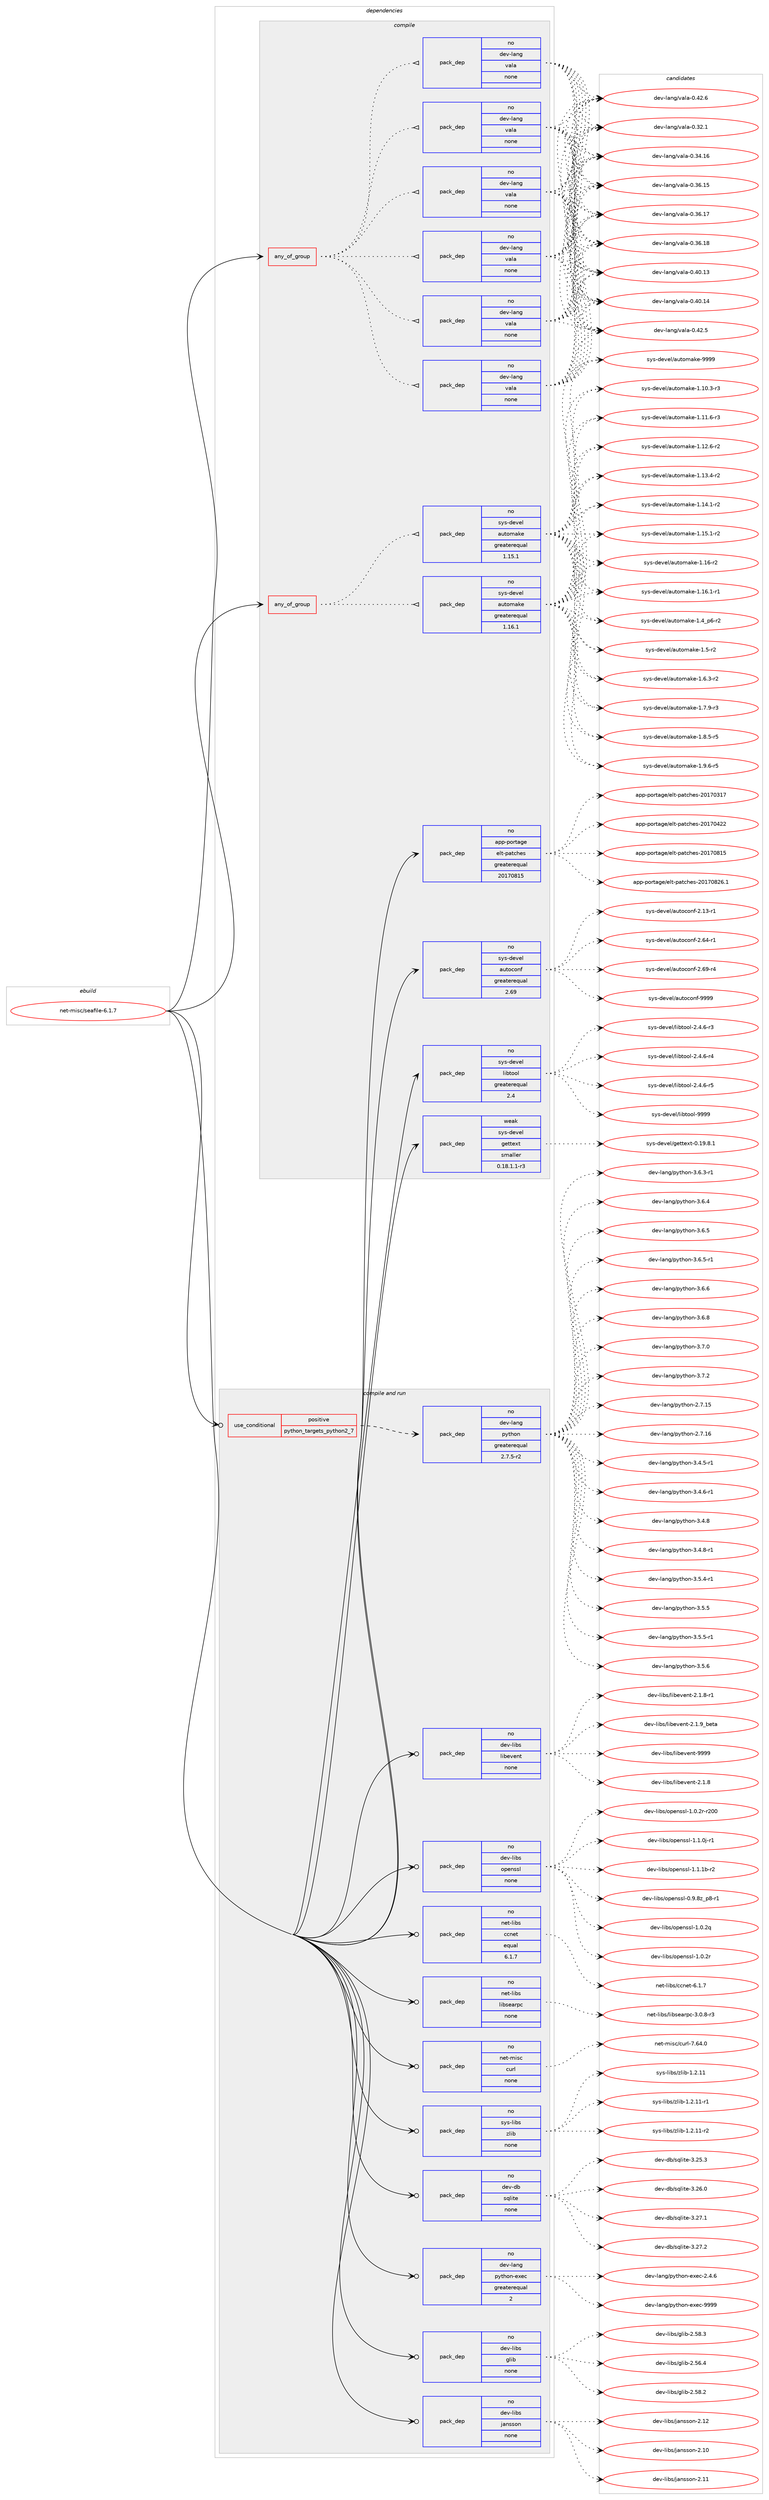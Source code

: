 digraph prolog {

# *************
# Graph options
# *************

newrank=true;
concentrate=true;
compound=true;
graph [rankdir=LR,fontname=Helvetica,fontsize=10,ranksep=1.5];#, ranksep=2.5, nodesep=0.2];
edge  [arrowhead=vee];
node  [fontname=Helvetica,fontsize=10];

# **********
# The ebuild
# **********

subgraph cluster_leftcol {
color=gray;
rank=same;
label=<<i>ebuild</i>>;
id [label="net-misc/seafile-6.1.7", color=red, width=4, href="../net-misc/seafile-6.1.7.svg"];
}

# ****************
# The dependencies
# ****************

subgraph cluster_midcol {
color=gray;
label=<<i>dependencies</i>>;
subgraph cluster_compile {
fillcolor="#eeeeee";
style=filled;
label=<<i>compile</i>>;
subgraph any26444 {
dependency1672071 [label=<<TABLE BORDER="0" CELLBORDER="1" CELLSPACING="0" CELLPADDING="4"><TR><TD CELLPADDING="10">any_of_group</TD></TR></TABLE>>, shape=none, color=red];subgraph pack1195513 {
dependency1672072 [label=<<TABLE BORDER="0" CELLBORDER="1" CELLSPACING="0" CELLPADDING="4" WIDTH="220"><TR><TD ROWSPAN="6" CELLPADDING="30">pack_dep</TD></TR><TR><TD WIDTH="110">no</TD></TR><TR><TD>dev-lang</TD></TR><TR><TD>vala</TD></TR><TR><TD>none</TD></TR><TR><TD></TD></TR></TABLE>>, shape=none, color=blue];
}
dependency1672071:e -> dependency1672072:w [weight=20,style="dotted",arrowhead="oinv"];
subgraph pack1195514 {
dependency1672073 [label=<<TABLE BORDER="0" CELLBORDER="1" CELLSPACING="0" CELLPADDING="4" WIDTH="220"><TR><TD ROWSPAN="6" CELLPADDING="30">pack_dep</TD></TR><TR><TD WIDTH="110">no</TD></TR><TR><TD>dev-lang</TD></TR><TR><TD>vala</TD></TR><TR><TD>none</TD></TR><TR><TD></TD></TR></TABLE>>, shape=none, color=blue];
}
dependency1672071:e -> dependency1672073:w [weight=20,style="dotted",arrowhead="oinv"];
subgraph pack1195515 {
dependency1672074 [label=<<TABLE BORDER="0" CELLBORDER="1" CELLSPACING="0" CELLPADDING="4" WIDTH="220"><TR><TD ROWSPAN="6" CELLPADDING="30">pack_dep</TD></TR><TR><TD WIDTH="110">no</TD></TR><TR><TD>dev-lang</TD></TR><TR><TD>vala</TD></TR><TR><TD>none</TD></TR><TR><TD></TD></TR></TABLE>>, shape=none, color=blue];
}
dependency1672071:e -> dependency1672074:w [weight=20,style="dotted",arrowhead="oinv"];
subgraph pack1195516 {
dependency1672075 [label=<<TABLE BORDER="0" CELLBORDER="1" CELLSPACING="0" CELLPADDING="4" WIDTH="220"><TR><TD ROWSPAN="6" CELLPADDING="30">pack_dep</TD></TR><TR><TD WIDTH="110">no</TD></TR><TR><TD>dev-lang</TD></TR><TR><TD>vala</TD></TR><TR><TD>none</TD></TR><TR><TD></TD></TR></TABLE>>, shape=none, color=blue];
}
dependency1672071:e -> dependency1672075:w [weight=20,style="dotted",arrowhead="oinv"];
subgraph pack1195517 {
dependency1672076 [label=<<TABLE BORDER="0" CELLBORDER="1" CELLSPACING="0" CELLPADDING="4" WIDTH="220"><TR><TD ROWSPAN="6" CELLPADDING="30">pack_dep</TD></TR><TR><TD WIDTH="110">no</TD></TR><TR><TD>dev-lang</TD></TR><TR><TD>vala</TD></TR><TR><TD>none</TD></TR><TR><TD></TD></TR></TABLE>>, shape=none, color=blue];
}
dependency1672071:e -> dependency1672076:w [weight=20,style="dotted",arrowhead="oinv"];
subgraph pack1195518 {
dependency1672077 [label=<<TABLE BORDER="0" CELLBORDER="1" CELLSPACING="0" CELLPADDING="4" WIDTH="220"><TR><TD ROWSPAN="6" CELLPADDING="30">pack_dep</TD></TR><TR><TD WIDTH="110">no</TD></TR><TR><TD>dev-lang</TD></TR><TR><TD>vala</TD></TR><TR><TD>none</TD></TR><TR><TD></TD></TR></TABLE>>, shape=none, color=blue];
}
dependency1672071:e -> dependency1672077:w [weight=20,style="dotted",arrowhead="oinv"];
}
id:e -> dependency1672071:w [weight=20,style="solid",arrowhead="vee"];
subgraph any26445 {
dependency1672078 [label=<<TABLE BORDER="0" CELLBORDER="1" CELLSPACING="0" CELLPADDING="4"><TR><TD CELLPADDING="10">any_of_group</TD></TR></TABLE>>, shape=none, color=red];subgraph pack1195519 {
dependency1672079 [label=<<TABLE BORDER="0" CELLBORDER="1" CELLSPACING="0" CELLPADDING="4" WIDTH="220"><TR><TD ROWSPAN="6" CELLPADDING="30">pack_dep</TD></TR><TR><TD WIDTH="110">no</TD></TR><TR><TD>sys-devel</TD></TR><TR><TD>automake</TD></TR><TR><TD>greaterequal</TD></TR><TR><TD>1.16.1</TD></TR></TABLE>>, shape=none, color=blue];
}
dependency1672078:e -> dependency1672079:w [weight=20,style="dotted",arrowhead="oinv"];
subgraph pack1195520 {
dependency1672080 [label=<<TABLE BORDER="0" CELLBORDER="1" CELLSPACING="0" CELLPADDING="4" WIDTH="220"><TR><TD ROWSPAN="6" CELLPADDING="30">pack_dep</TD></TR><TR><TD WIDTH="110">no</TD></TR><TR><TD>sys-devel</TD></TR><TR><TD>automake</TD></TR><TR><TD>greaterequal</TD></TR><TR><TD>1.15.1</TD></TR></TABLE>>, shape=none, color=blue];
}
dependency1672078:e -> dependency1672080:w [weight=20,style="dotted",arrowhead="oinv"];
}
id:e -> dependency1672078:w [weight=20,style="solid",arrowhead="vee"];
subgraph pack1195521 {
dependency1672081 [label=<<TABLE BORDER="0" CELLBORDER="1" CELLSPACING="0" CELLPADDING="4" WIDTH="220"><TR><TD ROWSPAN="6" CELLPADDING="30">pack_dep</TD></TR><TR><TD WIDTH="110">no</TD></TR><TR><TD>app-portage</TD></TR><TR><TD>elt-patches</TD></TR><TR><TD>greaterequal</TD></TR><TR><TD>20170815</TD></TR></TABLE>>, shape=none, color=blue];
}
id:e -> dependency1672081:w [weight=20,style="solid",arrowhead="vee"];
subgraph pack1195522 {
dependency1672082 [label=<<TABLE BORDER="0" CELLBORDER="1" CELLSPACING="0" CELLPADDING="4" WIDTH="220"><TR><TD ROWSPAN="6" CELLPADDING="30">pack_dep</TD></TR><TR><TD WIDTH="110">no</TD></TR><TR><TD>sys-devel</TD></TR><TR><TD>autoconf</TD></TR><TR><TD>greaterequal</TD></TR><TR><TD>2.69</TD></TR></TABLE>>, shape=none, color=blue];
}
id:e -> dependency1672082:w [weight=20,style="solid",arrowhead="vee"];
subgraph pack1195523 {
dependency1672083 [label=<<TABLE BORDER="0" CELLBORDER="1" CELLSPACING="0" CELLPADDING="4" WIDTH="220"><TR><TD ROWSPAN="6" CELLPADDING="30">pack_dep</TD></TR><TR><TD WIDTH="110">no</TD></TR><TR><TD>sys-devel</TD></TR><TR><TD>libtool</TD></TR><TR><TD>greaterequal</TD></TR><TR><TD>2.4</TD></TR></TABLE>>, shape=none, color=blue];
}
id:e -> dependency1672083:w [weight=20,style="solid",arrowhead="vee"];
subgraph pack1195524 {
dependency1672084 [label=<<TABLE BORDER="0" CELLBORDER="1" CELLSPACING="0" CELLPADDING="4" WIDTH="220"><TR><TD ROWSPAN="6" CELLPADDING="30">pack_dep</TD></TR><TR><TD WIDTH="110">weak</TD></TR><TR><TD>sys-devel</TD></TR><TR><TD>gettext</TD></TR><TR><TD>smaller</TD></TR><TR><TD>0.18.1.1-r3</TD></TR></TABLE>>, shape=none, color=blue];
}
id:e -> dependency1672084:w [weight=20,style="solid",arrowhead="vee"];
}
subgraph cluster_compileandrun {
fillcolor="#eeeeee";
style=filled;
label=<<i>compile and run</i>>;
subgraph cond449284 {
dependency1672085 [label=<<TABLE BORDER="0" CELLBORDER="1" CELLSPACING="0" CELLPADDING="4"><TR><TD ROWSPAN="3" CELLPADDING="10">use_conditional</TD></TR><TR><TD>positive</TD></TR><TR><TD>python_targets_python2_7</TD></TR></TABLE>>, shape=none, color=red];
subgraph pack1195525 {
dependency1672086 [label=<<TABLE BORDER="0" CELLBORDER="1" CELLSPACING="0" CELLPADDING="4" WIDTH="220"><TR><TD ROWSPAN="6" CELLPADDING="30">pack_dep</TD></TR><TR><TD WIDTH="110">no</TD></TR><TR><TD>dev-lang</TD></TR><TR><TD>python</TD></TR><TR><TD>greaterequal</TD></TR><TR><TD>2.7.5-r2</TD></TR></TABLE>>, shape=none, color=blue];
}
dependency1672085:e -> dependency1672086:w [weight=20,style="dashed",arrowhead="vee"];
}
id:e -> dependency1672085:w [weight=20,style="solid",arrowhead="odotvee"];
subgraph pack1195526 {
dependency1672087 [label=<<TABLE BORDER="0" CELLBORDER="1" CELLSPACING="0" CELLPADDING="4" WIDTH="220"><TR><TD ROWSPAN="6" CELLPADDING="30">pack_dep</TD></TR><TR><TD WIDTH="110">no</TD></TR><TR><TD>dev-db</TD></TR><TR><TD>sqlite</TD></TR><TR><TD>none</TD></TR><TR><TD></TD></TR></TABLE>>, shape=none, color=blue];
}
id:e -> dependency1672087:w [weight=20,style="solid",arrowhead="odotvee"];
subgraph pack1195527 {
dependency1672088 [label=<<TABLE BORDER="0" CELLBORDER="1" CELLSPACING="0" CELLPADDING="4" WIDTH="220"><TR><TD ROWSPAN="6" CELLPADDING="30">pack_dep</TD></TR><TR><TD WIDTH="110">no</TD></TR><TR><TD>dev-lang</TD></TR><TR><TD>python-exec</TD></TR><TR><TD>greaterequal</TD></TR><TR><TD>2</TD></TR></TABLE>>, shape=none, color=blue];
}
id:e -> dependency1672088:w [weight=20,style="solid",arrowhead="odotvee"];
subgraph pack1195528 {
dependency1672089 [label=<<TABLE BORDER="0" CELLBORDER="1" CELLSPACING="0" CELLPADDING="4" WIDTH="220"><TR><TD ROWSPAN="6" CELLPADDING="30">pack_dep</TD></TR><TR><TD WIDTH="110">no</TD></TR><TR><TD>dev-libs</TD></TR><TR><TD>glib</TD></TR><TR><TD>none</TD></TR><TR><TD></TD></TR></TABLE>>, shape=none, color=blue];
}
id:e -> dependency1672089:w [weight=20,style="solid",arrowhead="odotvee"];
subgraph pack1195529 {
dependency1672090 [label=<<TABLE BORDER="0" CELLBORDER="1" CELLSPACING="0" CELLPADDING="4" WIDTH="220"><TR><TD ROWSPAN="6" CELLPADDING="30">pack_dep</TD></TR><TR><TD WIDTH="110">no</TD></TR><TR><TD>dev-libs</TD></TR><TR><TD>jansson</TD></TR><TR><TD>none</TD></TR><TR><TD></TD></TR></TABLE>>, shape=none, color=blue];
}
id:e -> dependency1672090:w [weight=20,style="solid",arrowhead="odotvee"];
subgraph pack1195530 {
dependency1672091 [label=<<TABLE BORDER="0" CELLBORDER="1" CELLSPACING="0" CELLPADDING="4" WIDTH="220"><TR><TD ROWSPAN="6" CELLPADDING="30">pack_dep</TD></TR><TR><TD WIDTH="110">no</TD></TR><TR><TD>dev-libs</TD></TR><TR><TD>libevent</TD></TR><TR><TD>none</TD></TR><TR><TD></TD></TR></TABLE>>, shape=none, color=blue];
}
id:e -> dependency1672091:w [weight=20,style="solid",arrowhead="odotvee"];
subgraph pack1195531 {
dependency1672092 [label=<<TABLE BORDER="0" CELLBORDER="1" CELLSPACING="0" CELLPADDING="4" WIDTH="220"><TR><TD ROWSPAN="6" CELLPADDING="30">pack_dep</TD></TR><TR><TD WIDTH="110">no</TD></TR><TR><TD>dev-libs</TD></TR><TR><TD>openssl</TD></TR><TR><TD>none</TD></TR><TR><TD></TD></TR></TABLE>>, shape=none, color=blue];
}
id:e -> dependency1672092:w [weight=20,style="solid",arrowhead="odotvee"];
subgraph pack1195532 {
dependency1672093 [label=<<TABLE BORDER="0" CELLBORDER="1" CELLSPACING="0" CELLPADDING="4" WIDTH="220"><TR><TD ROWSPAN="6" CELLPADDING="30">pack_dep</TD></TR><TR><TD WIDTH="110">no</TD></TR><TR><TD>net-libs</TD></TR><TR><TD>ccnet</TD></TR><TR><TD>equal</TD></TR><TR><TD>6.1.7</TD></TR></TABLE>>, shape=none, color=blue];
}
id:e -> dependency1672093:w [weight=20,style="solid",arrowhead="odotvee"];
subgraph pack1195533 {
dependency1672094 [label=<<TABLE BORDER="0" CELLBORDER="1" CELLSPACING="0" CELLPADDING="4" WIDTH="220"><TR><TD ROWSPAN="6" CELLPADDING="30">pack_dep</TD></TR><TR><TD WIDTH="110">no</TD></TR><TR><TD>net-libs</TD></TR><TR><TD>libsearpc</TD></TR><TR><TD>none</TD></TR><TR><TD></TD></TR></TABLE>>, shape=none, color=blue];
}
id:e -> dependency1672094:w [weight=20,style="solid",arrowhead="odotvee"];
subgraph pack1195534 {
dependency1672095 [label=<<TABLE BORDER="0" CELLBORDER="1" CELLSPACING="0" CELLPADDING="4" WIDTH="220"><TR><TD ROWSPAN="6" CELLPADDING="30">pack_dep</TD></TR><TR><TD WIDTH="110">no</TD></TR><TR><TD>net-misc</TD></TR><TR><TD>curl</TD></TR><TR><TD>none</TD></TR><TR><TD></TD></TR></TABLE>>, shape=none, color=blue];
}
id:e -> dependency1672095:w [weight=20,style="solid",arrowhead="odotvee"];
subgraph pack1195535 {
dependency1672096 [label=<<TABLE BORDER="0" CELLBORDER="1" CELLSPACING="0" CELLPADDING="4" WIDTH="220"><TR><TD ROWSPAN="6" CELLPADDING="30">pack_dep</TD></TR><TR><TD WIDTH="110">no</TD></TR><TR><TD>sys-libs</TD></TR><TR><TD>zlib</TD></TR><TR><TD>none</TD></TR><TR><TD></TD></TR></TABLE>>, shape=none, color=blue];
}
id:e -> dependency1672096:w [weight=20,style="solid",arrowhead="odotvee"];
}
subgraph cluster_run {
fillcolor="#eeeeee";
style=filled;
label=<<i>run</i>>;
}
}

# **************
# The candidates
# **************

subgraph cluster_choices {
rank=same;
color=gray;
label=<<i>candidates</i>>;

subgraph choice1195513 {
color=black;
nodesep=1;
choice100101118451089711010347118971089745484651504649 [label="dev-lang/vala-0.32.1", color=red, width=4,href="../dev-lang/vala-0.32.1.svg"];
choice10010111845108971101034711897108974548465152464954 [label="dev-lang/vala-0.34.16", color=red, width=4,href="../dev-lang/vala-0.34.16.svg"];
choice10010111845108971101034711897108974548465154464953 [label="dev-lang/vala-0.36.15", color=red, width=4,href="../dev-lang/vala-0.36.15.svg"];
choice10010111845108971101034711897108974548465154464955 [label="dev-lang/vala-0.36.17", color=red, width=4,href="../dev-lang/vala-0.36.17.svg"];
choice10010111845108971101034711897108974548465154464956 [label="dev-lang/vala-0.36.18", color=red, width=4,href="../dev-lang/vala-0.36.18.svg"];
choice10010111845108971101034711897108974548465248464951 [label="dev-lang/vala-0.40.13", color=red, width=4,href="../dev-lang/vala-0.40.13.svg"];
choice10010111845108971101034711897108974548465248464952 [label="dev-lang/vala-0.40.14", color=red, width=4,href="../dev-lang/vala-0.40.14.svg"];
choice100101118451089711010347118971089745484652504653 [label="dev-lang/vala-0.42.5", color=red, width=4,href="../dev-lang/vala-0.42.5.svg"];
choice100101118451089711010347118971089745484652504654 [label="dev-lang/vala-0.42.6", color=red, width=4,href="../dev-lang/vala-0.42.6.svg"];
dependency1672072:e -> choice100101118451089711010347118971089745484651504649:w [style=dotted,weight="100"];
dependency1672072:e -> choice10010111845108971101034711897108974548465152464954:w [style=dotted,weight="100"];
dependency1672072:e -> choice10010111845108971101034711897108974548465154464953:w [style=dotted,weight="100"];
dependency1672072:e -> choice10010111845108971101034711897108974548465154464955:w [style=dotted,weight="100"];
dependency1672072:e -> choice10010111845108971101034711897108974548465154464956:w [style=dotted,weight="100"];
dependency1672072:e -> choice10010111845108971101034711897108974548465248464951:w [style=dotted,weight="100"];
dependency1672072:e -> choice10010111845108971101034711897108974548465248464952:w [style=dotted,weight="100"];
dependency1672072:e -> choice100101118451089711010347118971089745484652504653:w [style=dotted,weight="100"];
dependency1672072:e -> choice100101118451089711010347118971089745484652504654:w [style=dotted,weight="100"];
}
subgraph choice1195514 {
color=black;
nodesep=1;
choice100101118451089711010347118971089745484651504649 [label="dev-lang/vala-0.32.1", color=red, width=4,href="../dev-lang/vala-0.32.1.svg"];
choice10010111845108971101034711897108974548465152464954 [label="dev-lang/vala-0.34.16", color=red, width=4,href="../dev-lang/vala-0.34.16.svg"];
choice10010111845108971101034711897108974548465154464953 [label="dev-lang/vala-0.36.15", color=red, width=4,href="../dev-lang/vala-0.36.15.svg"];
choice10010111845108971101034711897108974548465154464955 [label="dev-lang/vala-0.36.17", color=red, width=4,href="../dev-lang/vala-0.36.17.svg"];
choice10010111845108971101034711897108974548465154464956 [label="dev-lang/vala-0.36.18", color=red, width=4,href="../dev-lang/vala-0.36.18.svg"];
choice10010111845108971101034711897108974548465248464951 [label="dev-lang/vala-0.40.13", color=red, width=4,href="../dev-lang/vala-0.40.13.svg"];
choice10010111845108971101034711897108974548465248464952 [label="dev-lang/vala-0.40.14", color=red, width=4,href="../dev-lang/vala-0.40.14.svg"];
choice100101118451089711010347118971089745484652504653 [label="dev-lang/vala-0.42.5", color=red, width=4,href="../dev-lang/vala-0.42.5.svg"];
choice100101118451089711010347118971089745484652504654 [label="dev-lang/vala-0.42.6", color=red, width=4,href="../dev-lang/vala-0.42.6.svg"];
dependency1672073:e -> choice100101118451089711010347118971089745484651504649:w [style=dotted,weight="100"];
dependency1672073:e -> choice10010111845108971101034711897108974548465152464954:w [style=dotted,weight="100"];
dependency1672073:e -> choice10010111845108971101034711897108974548465154464953:w [style=dotted,weight="100"];
dependency1672073:e -> choice10010111845108971101034711897108974548465154464955:w [style=dotted,weight="100"];
dependency1672073:e -> choice10010111845108971101034711897108974548465154464956:w [style=dotted,weight="100"];
dependency1672073:e -> choice10010111845108971101034711897108974548465248464951:w [style=dotted,weight="100"];
dependency1672073:e -> choice10010111845108971101034711897108974548465248464952:w [style=dotted,weight="100"];
dependency1672073:e -> choice100101118451089711010347118971089745484652504653:w [style=dotted,weight="100"];
dependency1672073:e -> choice100101118451089711010347118971089745484652504654:w [style=dotted,weight="100"];
}
subgraph choice1195515 {
color=black;
nodesep=1;
choice100101118451089711010347118971089745484651504649 [label="dev-lang/vala-0.32.1", color=red, width=4,href="../dev-lang/vala-0.32.1.svg"];
choice10010111845108971101034711897108974548465152464954 [label="dev-lang/vala-0.34.16", color=red, width=4,href="../dev-lang/vala-0.34.16.svg"];
choice10010111845108971101034711897108974548465154464953 [label="dev-lang/vala-0.36.15", color=red, width=4,href="../dev-lang/vala-0.36.15.svg"];
choice10010111845108971101034711897108974548465154464955 [label="dev-lang/vala-0.36.17", color=red, width=4,href="../dev-lang/vala-0.36.17.svg"];
choice10010111845108971101034711897108974548465154464956 [label="dev-lang/vala-0.36.18", color=red, width=4,href="../dev-lang/vala-0.36.18.svg"];
choice10010111845108971101034711897108974548465248464951 [label="dev-lang/vala-0.40.13", color=red, width=4,href="../dev-lang/vala-0.40.13.svg"];
choice10010111845108971101034711897108974548465248464952 [label="dev-lang/vala-0.40.14", color=red, width=4,href="../dev-lang/vala-0.40.14.svg"];
choice100101118451089711010347118971089745484652504653 [label="dev-lang/vala-0.42.5", color=red, width=4,href="../dev-lang/vala-0.42.5.svg"];
choice100101118451089711010347118971089745484652504654 [label="dev-lang/vala-0.42.6", color=red, width=4,href="../dev-lang/vala-0.42.6.svg"];
dependency1672074:e -> choice100101118451089711010347118971089745484651504649:w [style=dotted,weight="100"];
dependency1672074:e -> choice10010111845108971101034711897108974548465152464954:w [style=dotted,weight="100"];
dependency1672074:e -> choice10010111845108971101034711897108974548465154464953:w [style=dotted,weight="100"];
dependency1672074:e -> choice10010111845108971101034711897108974548465154464955:w [style=dotted,weight="100"];
dependency1672074:e -> choice10010111845108971101034711897108974548465154464956:w [style=dotted,weight="100"];
dependency1672074:e -> choice10010111845108971101034711897108974548465248464951:w [style=dotted,weight="100"];
dependency1672074:e -> choice10010111845108971101034711897108974548465248464952:w [style=dotted,weight="100"];
dependency1672074:e -> choice100101118451089711010347118971089745484652504653:w [style=dotted,weight="100"];
dependency1672074:e -> choice100101118451089711010347118971089745484652504654:w [style=dotted,weight="100"];
}
subgraph choice1195516 {
color=black;
nodesep=1;
choice100101118451089711010347118971089745484651504649 [label="dev-lang/vala-0.32.1", color=red, width=4,href="../dev-lang/vala-0.32.1.svg"];
choice10010111845108971101034711897108974548465152464954 [label="dev-lang/vala-0.34.16", color=red, width=4,href="../dev-lang/vala-0.34.16.svg"];
choice10010111845108971101034711897108974548465154464953 [label="dev-lang/vala-0.36.15", color=red, width=4,href="../dev-lang/vala-0.36.15.svg"];
choice10010111845108971101034711897108974548465154464955 [label="dev-lang/vala-0.36.17", color=red, width=4,href="../dev-lang/vala-0.36.17.svg"];
choice10010111845108971101034711897108974548465154464956 [label="dev-lang/vala-0.36.18", color=red, width=4,href="../dev-lang/vala-0.36.18.svg"];
choice10010111845108971101034711897108974548465248464951 [label="dev-lang/vala-0.40.13", color=red, width=4,href="../dev-lang/vala-0.40.13.svg"];
choice10010111845108971101034711897108974548465248464952 [label="dev-lang/vala-0.40.14", color=red, width=4,href="../dev-lang/vala-0.40.14.svg"];
choice100101118451089711010347118971089745484652504653 [label="dev-lang/vala-0.42.5", color=red, width=4,href="../dev-lang/vala-0.42.5.svg"];
choice100101118451089711010347118971089745484652504654 [label="dev-lang/vala-0.42.6", color=red, width=4,href="../dev-lang/vala-0.42.6.svg"];
dependency1672075:e -> choice100101118451089711010347118971089745484651504649:w [style=dotted,weight="100"];
dependency1672075:e -> choice10010111845108971101034711897108974548465152464954:w [style=dotted,weight="100"];
dependency1672075:e -> choice10010111845108971101034711897108974548465154464953:w [style=dotted,weight="100"];
dependency1672075:e -> choice10010111845108971101034711897108974548465154464955:w [style=dotted,weight="100"];
dependency1672075:e -> choice10010111845108971101034711897108974548465154464956:w [style=dotted,weight="100"];
dependency1672075:e -> choice10010111845108971101034711897108974548465248464951:w [style=dotted,weight="100"];
dependency1672075:e -> choice10010111845108971101034711897108974548465248464952:w [style=dotted,weight="100"];
dependency1672075:e -> choice100101118451089711010347118971089745484652504653:w [style=dotted,weight="100"];
dependency1672075:e -> choice100101118451089711010347118971089745484652504654:w [style=dotted,weight="100"];
}
subgraph choice1195517 {
color=black;
nodesep=1;
choice100101118451089711010347118971089745484651504649 [label="dev-lang/vala-0.32.1", color=red, width=4,href="../dev-lang/vala-0.32.1.svg"];
choice10010111845108971101034711897108974548465152464954 [label="dev-lang/vala-0.34.16", color=red, width=4,href="../dev-lang/vala-0.34.16.svg"];
choice10010111845108971101034711897108974548465154464953 [label="dev-lang/vala-0.36.15", color=red, width=4,href="../dev-lang/vala-0.36.15.svg"];
choice10010111845108971101034711897108974548465154464955 [label="dev-lang/vala-0.36.17", color=red, width=4,href="../dev-lang/vala-0.36.17.svg"];
choice10010111845108971101034711897108974548465154464956 [label="dev-lang/vala-0.36.18", color=red, width=4,href="../dev-lang/vala-0.36.18.svg"];
choice10010111845108971101034711897108974548465248464951 [label="dev-lang/vala-0.40.13", color=red, width=4,href="../dev-lang/vala-0.40.13.svg"];
choice10010111845108971101034711897108974548465248464952 [label="dev-lang/vala-0.40.14", color=red, width=4,href="../dev-lang/vala-0.40.14.svg"];
choice100101118451089711010347118971089745484652504653 [label="dev-lang/vala-0.42.5", color=red, width=4,href="../dev-lang/vala-0.42.5.svg"];
choice100101118451089711010347118971089745484652504654 [label="dev-lang/vala-0.42.6", color=red, width=4,href="../dev-lang/vala-0.42.6.svg"];
dependency1672076:e -> choice100101118451089711010347118971089745484651504649:w [style=dotted,weight="100"];
dependency1672076:e -> choice10010111845108971101034711897108974548465152464954:w [style=dotted,weight="100"];
dependency1672076:e -> choice10010111845108971101034711897108974548465154464953:w [style=dotted,weight="100"];
dependency1672076:e -> choice10010111845108971101034711897108974548465154464955:w [style=dotted,weight="100"];
dependency1672076:e -> choice10010111845108971101034711897108974548465154464956:w [style=dotted,weight="100"];
dependency1672076:e -> choice10010111845108971101034711897108974548465248464951:w [style=dotted,weight="100"];
dependency1672076:e -> choice10010111845108971101034711897108974548465248464952:w [style=dotted,weight="100"];
dependency1672076:e -> choice100101118451089711010347118971089745484652504653:w [style=dotted,weight="100"];
dependency1672076:e -> choice100101118451089711010347118971089745484652504654:w [style=dotted,weight="100"];
}
subgraph choice1195518 {
color=black;
nodesep=1;
choice100101118451089711010347118971089745484651504649 [label="dev-lang/vala-0.32.1", color=red, width=4,href="../dev-lang/vala-0.32.1.svg"];
choice10010111845108971101034711897108974548465152464954 [label="dev-lang/vala-0.34.16", color=red, width=4,href="../dev-lang/vala-0.34.16.svg"];
choice10010111845108971101034711897108974548465154464953 [label="dev-lang/vala-0.36.15", color=red, width=4,href="../dev-lang/vala-0.36.15.svg"];
choice10010111845108971101034711897108974548465154464955 [label="dev-lang/vala-0.36.17", color=red, width=4,href="../dev-lang/vala-0.36.17.svg"];
choice10010111845108971101034711897108974548465154464956 [label="dev-lang/vala-0.36.18", color=red, width=4,href="../dev-lang/vala-0.36.18.svg"];
choice10010111845108971101034711897108974548465248464951 [label="dev-lang/vala-0.40.13", color=red, width=4,href="../dev-lang/vala-0.40.13.svg"];
choice10010111845108971101034711897108974548465248464952 [label="dev-lang/vala-0.40.14", color=red, width=4,href="../dev-lang/vala-0.40.14.svg"];
choice100101118451089711010347118971089745484652504653 [label="dev-lang/vala-0.42.5", color=red, width=4,href="../dev-lang/vala-0.42.5.svg"];
choice100101118451089711010347118971089745484652504654 [label="dev-lang/vala-0.42.6", color=red, width=4,href="../dev-lang/vala-0.42.6.svg"];
dependency1672077:e -> choice100101118451089711010347118971089745484651504649:w [style=dotted,weight="100"];
dependency1672077:e -> choice10010111845108971101034711897108974548465152464954:w [style=dotted,weight="100"];
dependency1672077:e -> choice10010111845108971101034711897108974548465154464953:w [style=dotted,weight="100"];
dependency1672077:e -> choice10010111845108971101034711897108974548465154464955:w [style=dotted,weight="100"];
dependency1672077:e -> choice10010111845108971101034711897108974548465154464956:w [style=dotted,weight="100"];
dependency1672077:e -> choice10010111845108971101034711897108974548465248464951:w [style=dotted,weight="100"];
dependency1672077:e -> choice10010111845108971101034711897108974548465248464952:w [style=dotted,weight="100"];
dependency1672077:e -> choice100101118451089711010347118971089745484652504653:w [style=dotted,weight="100"];
dependency1672077:e -> choice100101118451089711010347118971089745484652504654:w [style=dotted,weight="100"];
}
subgraph choice1195519 {
color=black;
nodesep=1;
choice11512111545100101118101108479711711611110997107101454946494846514511451 [label="sys-devel/automake-1.10.3-r3", color=red, width=4,href="../sys-devel/automake-1.10.3-r3.svg"];
choice11512111545100101118101108479711711611110997107101454946494946544511451 [label="sys-devel/automake-1.11.6-r3", color=red, width=4,href="../sys-devel/automake-1.11.6-r3.svg"];
choice11512111545100101118101108479711711611110997107101454946495046544511450 [label="sys-devel/automake-1.12.6-r2", color=red, width=4,href="../sys-devel/automake-1.12.6-r2.svg"];
choice11512111545100101118101108479711711611110997107101454946495146524511450 [label="sys-devel/automake-1.13.4-r2", color=red, width=4,href="../sys-devel/automake-1.13.4-r2.svg"];
choice11512111545100101118101108479711711611110997107101454946495246494511450 [label="sys-devel/automake-1.14.1-r2", color=red, width=4,href="../sys-devel/automake-1.14.1-r2.svg"];
choice11512111545100101118101108479711711611110997107101454946495346494511450 [label="sys-devel/automake-1.15.1-r2", color=red, width=4,href="../sys-devel/automake-1.15.1-r2.svg"];
choice1151211154510010111810110847971171161111099710710145494649544511450 [label="sys-devel/automake-1.16-r2", color=red, width=4,href="../sys-devel/automake-1.16-r2.svg"];
choice11512111545100101118101108479711711611110997107101454946495446494511449 [label="sys-devel/automake-1.16.1-r1", color=red, width=4,href="../sys-devel/automake-1.16.1-r1.svg"];
choice115121115451001011181011084797117116111109971071014549465295112544511450 [label="sys-devel/automake-1.4_p6-r2", color=red, width=4,href="../sys-devel/automake-1.4_p6-r2.svg"];
choice11512111545100101118101108479711711611110997107101454946534511450 [label="sys-devel/automake-1.5-r2", color=red, width=4,href="../sys-devel/automake-1.5-r2.svg"];
choice115121115451001011181011084797117116111109971071014549465446514511450 [label="sys-devel/automake-1.6.3-r2", color=red, width=4,href="../sys-devel/automake-1.6.3-r2.svg"];
choice115121115451001011181011084797117116111109971071014549465546574511451 [label="sys-devel/automake-1.7.9-r3", color=red, width=4,href="../sys-devel/automake-1.7.9-r3.svg"];
choice115121115451001011181011084797117116111109971071014549465646534511453 [label="sys-devel/automake-1.8.5-r5", color=red, width=4,href="../sys-devel/automake-1.8.5-r5.svg"];
choice115121115451001011181011084797117116111109971071014549465746544511453 [label="sys-devel/automake-1.9.6-r5", color=red, width=4,href="../sys-devel/automake-1.9.6-r5.svg"];
choice115121115451001011181011084797117116111109971071014557575757 [label="sys-devel/automake-9999", color=red, width=4,href="../sys-devel/automake-9999.svg"];
dependency1672079:e -> choice11512111545100101118101108479711711611110997107101454946494846514511451:w [style=dotted,weight="100"];
dependency1672079:e -> choice11512111545100101118101108479711711611110997107101454946494946544511451:w [style=dotted,weight="100"];
dependency1672079:e -> choice11512111545100101118101108479711711611110997107101454946495046544511450:w [style=dotted,weight="100"];
dependency1672079:e -> choice11512111545100101118101108479711711611110997107101454946495146524511450:w [style=dotted,weight="100"];
dependency1672079:e -> choice11512111545100101118101108479711711611110997107101454946495246494511450:w [style=dotted,weight="100"];
dependency1672079:e -> choice11512111545100101118101108479711711611110997107101454946495346494511450:w [style=dotted,weight="100"];
dependency1672079:e -> choice1151211154510010111810110847971171161111099710710145494649544511450:w [style=dotted,weight="100"];
dependency1672079:e -> choice11512111545100101118101108479711711611110997107101454946495446494511449:w [style=dotted,weight="100"];
dependency1672079:e -> choice115121115451001011181011084797117116111109971071014549465295112544511450:w [style=dotted,weight="100"];
dependency1672079:e -> choice11512111545100101118101108479711711611110997107101454946534511450:w [style=dotted,weight="100"];
dependency1672079:e -> choice115121115451001011181011084797117116111109971071014549465446514511450:w [style=dotted,weight="100"];
dependency1672079:e -> choice115121115451001011181011084797117116111109971071014549465546574511451:w [style=dotted,weight="100"];
dependency1672079:e -> choice115121115451001011181011084797117116111109971071014549465646534511453:w [style=dotted,weight="100"];
dependency1672079:e -> choice115121115451001011181011084797117116111109971071014549465746544511453:w [style=dotted,weight="100"];
dependency1672079:e -> choice115121115451001011181011084797117116111109971071014557575757:w [style=dotted,weight="100"];
}
subgraph choice1195520 {
color=black;
nodesep=1;
choice11512111545100101118101108479711711611110997107101454946494846514511451 [label="sys-devel/automake-1.10.3-r3", color=red, width=4,href="../sys-devel/automake-1.10.3-r3.svg"];
choice11512111545100101118101108479711711611110997107101454946494946544511451 [label="sys-devel/automake-1.11.6-r3", color=red, width=4,href="../sys-devel/automake-1.11.6-r3.svg"];
choice11512111545100101118101108479711711611110997107101454946495046544511450 [label="sys-devel/automake-1.12.6-r2", color=red, width=4,href="../sys-devel/automake-1.12.6-r2.svg"];
choice11512111545100101118101108479711711611110997107101454946495146524511450 [label="sys-devel/automake-1.13.4-r2", color=red, width=4,href="../sys-devel/automake-1.13.4-r2.svg"];
choice11512111545100101118101108479711711611110997107101454946495246494511450 [label="sys-devel/automake-1.14.1-r2", color=red, width=4,href="../sys-devel/automake-1.14.1-r2.svg"];
choice11512111545100101118101108479711711611110997107101454946495346494511450 [label="sys-devel/automake-1.15.1-r2", color=red, width=4,href="../sys-devel/automake-1.15.1-r2.svg"];
choice1151211154510010111810110847971171161111099710710145494649544511450 [label="sys-devel/automake-1.16-r2", color=red, width=4,href="../sys-devel/automake-1.16-r2.svg"];
choice11512111545100101118101108479711711611110997107101454946495446494511449 [label="sys-devel/automake-1.16.1-r1", color=red, width=4,href="../sys-devel/automake-1.16.1-r1.svg"];
choice115121115451001011181011084797117116111109971071014549465295112544511450 [label="sys-devel/automake-1.4_p6-r2", color=red, width=4,href="../sys-devel/automake-1.4_p6-r2.svg"];
choice11512111545100101118101108479711711611110997107101454946534511450 [label="sys-devel/automake-1.5-r2", color=red, width=4,href="../sys-devel/automake-1.5-r2.svg"];
choice115121115451001011181011084797117116111109971071014549465446514511450 [label="sys-devel/automake-1.6.3-r2", color=red, width=4,href="../sys-devel/automake-1.6.3-r2.svg"];
choice115121115451001011181011084797117116111109971071014549465546574511451 [label="sys-devel/automake-1.7.9-r3", color=red, width=4,href="../sys-devel/automake-1.7.9-r3.svg"];
choice115121115451001011181011084797117116111109971071014549465646534511453 [label="sys-devel/automake-1.8.5-r5", color=red, width=4,href="../sys-devel/automake-1.8.5-r5.svg"];
choice115121115451001011181011084797117116111109971071014549465746544511453 [label="sys-devel/automake-1.9.6-r5", color=red, width=4,href="../sys-devel/automake-1.9.6-r5.svg"];
choice115121115451001011181011084797117116111109971071014557575757 [label="sys-devel/automake-9999", color=red, width=4,href="../sys-devel/automake-9999.svg"];
dependency1672080:e -> choice11512111545100101118101108479711711611110997107101454946494846514511451:w [style=dotted,weight="100"];
dependency1672080:e -> choice11512111545100101118101108479711711611110997107101454946494946544511451:w [style=dotted,weight="100"];
dependency1672080:e -> choice11512111545100101118101108479711711611110997107101454946495046544511450:w [style=dotted,weight="100"];
dependency1672080:e -> choice11512111545100101118101108479711711611110997107101454946495146524511450:w [style=dotted,weight="100"];
dependency1672080:e -> choice11512111545100101118101108479711711611110997107101454946495246494511450:w [style=dotted,weight="100"];
dependency1672080:e -> choice11512111545100101118101108479711711611110997107101454946495346494511450:w [style=dotted,weight="100"];
dependency1672080:e -> choice1151211154510010111810110847971171161111099710710145494649544511450:w [style=dotted,weight="100"];
dependency1672080:e -> choice11512111545100101118101108479711711611110997107101454946495446494511449:w [style=dotted,weight="100"];
dependency1672080:e -> choice115121115451001011181011084797117116111109971071014549465295112544511450:w [style=dotted,weight="100"];
dependency1672080:e -> choice11512111545100101118101108479711711611110997107101454946534511450:w [style=dotted,weight="100"];
dependency1672080:e -> choice115121115451001011181011084797117116111109971071014549465446514511450:w [style=dotted,weight="100"];
dependency1672080:e -> choice115121115451001011181011084797117116111109971071014549465546574511451:w [style=dotted,weight="100"];
dependency1672080:e -> choice115121115451001011181011084797117116111109971071014549465646534511453:w [style=dotted,weight="100"];
dependency1672080:e -> choice115121115451001011181011084797117116111109971071014549465746544511453:w [style=dotted,weight="100"];
dependency1672080:e -> choice115121115451001011181011084797117116111109971071014557575757:w [style=dotted,weight="100"];
}
subgraph choice1195521 {
color=black;
nodesep=1;
choice97112112451121111141169710310147101108116451129711699104101115455048495548514955 [label="app-portage/elt-patches-20170317", color=red, width=4,href="../app-portage/elt-patches-20170317.svg"];
choice97112112451121111141169710310147101108116451129711699104101115455048495548525050 [label="app-portage/elt-patches-20170422", color=red, width=4,href="../app-portage/elt-patches-20170422.svg"];
choice97112112451121111141169710310147101108116451129711699104101115455048495548564953 [label="app-portage/elt-patches-20170815", color=red, width=4,href="../app-portage/elt-patches-20170815.svg"];
choice971121124511211111411697103101471011081164511297116991041011154550484955485650544649 [label="app-portage/elt-patches-20170826.1", color=red, width=4,href="../app-portage/elt-patches-20170826.1.svg"];
dependency1672081:e -> choice97112112451121111141169710310147101108116451129711699104101115455048495548514955:w [style=dotted,weight="100"];
dependency1672081:e -> choice97112112451121111141169710310147101108116451129711699104101115455048495548525050:w [style=dotted,weight="100"];
dependency1672081:e -> choice97112112451121111141169710310147101108116451129711699104101115455048495548564953:w [style=dotted,weight="100"];
dependency1672081:e -> choice971121124511211111411697103101471011081164511297116991041011154550484955485650544649:w [style=dotted,weight="100"];
}
subgraph choice1195522 {
color=black;
nodesep=1;
choice1151211154510010111810110847971171161119911111010245504649514511449 [label="sys-devel/autoconf-2.13-r1", color=red, width=4,href="../sys-devel/autoconf-2.13-r1.svg"];
choice1151211154510010111810110847971171161119911111010245504654524511449 [label="sys-devel/autoconf-2.64-r1", color=red, width=4,href="../sys-devel/autoconf-2.64-r1.svg"];
choice1151211154510010111810110847971171161119911111010245504654574511452 [label="sys-devel/autoconf-2.69-r4", color=red, width=4,href="../sys-devel/autoconf-2.69-r4.svg"];
choice115121115451001011181011084797117116111991111101024557575757 [label="sys-devel/autoconf-9999", color=red, width=4,href="../sys-devel/autoconf-9999.svg"];
dependency1672082:e -> choice1151211154510010111810110847971171161119911111010245504649514511449:w [style=dotted,weight="100"];
dependency1672082:e -> choice1151211154510010111810110847971171161119911111010245504654524511449:w [style=dotted,weight="100"];
dependency1672082:e -> choice1151211154510010111810110847971171161119911111010245504654574511452:w [style=dotted,weight="100"];
dependency1672082:e -> choice115121115451001011181011084797117116111991111101024557575757:w [style=dotted,weight="100"];
}
subgraph choice1195523 {
color=black;
nodesep=1;
choice1151211154510010111810110847108105981161111111084550465246544511451 [label="sys-devel/libtool-2.4.6-r3", color=red, width=4,href="../sys-devel/libtool-2.4.6-r3.svg"];
choice1151211154510010111810110847108105981161111111084550465246544511452 [label="sys-devel/libtool-2.4.6-r4", color=red, width=4,href="../sys-devel/libtool-2.4.6-r4.svg"];
choice1151211154510010111810110847108105981161111111084550465246544511453 [label="sys-devel/libtool-2.4.6-r5", color=red, width=4,href="../sys-devel/libtool-2.4.6-r5.svg"];
choice1151211154510010111810110847108105981161111111084557575757 [label="sys-devel/libtool-9999", color=red, width=4,href="../sys-devel/libtool-9999.svg"];
dependency1672083:e -> choice1151211154510010111810110847108105981161111111084550465246544511451:w [style=dotted,weight="100"];
dependency1672083:e -> choice1151211154510010111810110847108105981161111111084550465246544511452:w [style=dotted,weight="100"];
dependency1672083:e -> choice1151211154510010111810110847108105981161111111084550465246544511453:w [style=dotted,weight="100"];
dependency1672083:e -> choice1151211154510010111810110847108105981161111111084557575757:w [style=dotted,weight="100"];
}
subgraph choice1195524 {
color=black;
nodesep=1;
choice1151211154510010111810110847103101116116101120116454846495746564649 [label="sys-devel/gettext-0.19.8.1", color=red, width=4,href="../sys-devel/gettext-0.19.8.1.svg"];
dependency1672084:e -> choice1151211154510010111810110847103101116116101120116454846495746564649:w [style=dotted,weight="100"];
}
subgraph choice1195525 {
color=black;
nodesep=1;
choice10010111845108971101034711212111610411111045504655464953 [label="dev-lang/python-2.7.15", color=red, width=4,href="../dev-lang/python-2.7.15.svg"];
choice10010111845108971101034711212111610411111045504655464954 [label="dev-lang/python-2.7.16", color=red, width=4,href="../dev-lang/python-2.7.16.svg"];
choice1001011184510897110103471121211161041111104551465246534511449 [label="dev-lang/python-3.4.5-r1", color=red, width=4,href="../dev-lang/python-3.4.5-r1.svg"];
choice1001011184510897110103471121211161041111104551465246544511449 [label="dev-lang/python-3.4.6-r1", color=red, width=4,href="../dev-lang/python-3.4.6-r1.svg"];
choice100101118451089711010347112121116104111110455146524656 [label="dev-lang/python-3.4.8", color=red, width=4,href="../dev-lang/python-3.4.8.svg"];
choice1001011184510897110103471121211161041111104551465246564511449 [label="dev-lang/python-3.4.8-r1", color=red, width=4,href="../dev-lang/python-3.4.8-r1.svg"];
choice1001011184510897110103471121211161041111104551465346524511449 [label="dev-lang/python-3.5.4-r1", color=red, width=4,href="../dev-lang/python-3.5.4-r1.svg"];
choice100101118451089711010347112121116104111110455146534653 [label="dev-lang/python-3.5.5", color=red, width=4,href="../dev-lang/python-3.5.5.svg"];
choice1001011184510897110103471121211161041111104551465346534511449 [label="dev-lang/python-3.5.5-r1", color=red, width=4,href="../dev-lang/python-3.5.5-r1.svg"];
choice100101118451089711010347112121116104111110455146534654 [label="dev-lang/python-3.5.6", color=red, width=4,href="../dev-lang/python-3.5.6.svg"];
choice1001011184510897110103471121211161041111104551465446514511449 [label="dev-lang/python-3.6.3-r1", color=red, width=4,href="../dev-lang/python-3.6.3-r1.svg"];
choice100101118451089711010347112121116104111110455146544652 [label="dev-lang/python-3.6.4", color=red, width=4,href="../dev-lang/python-3.6.4.svg"];
choice100101118451089711010347112121116104111110455146544653 [label="dev-lang/python-3.6.5", color=red, width=4,href="../dev-lang/python-3.6.5.svg"];
choice1001011184510897110103471121211161041111104551465446534511449 [label="dev-lang/python-3.6.5-r1", color=red, width=4,href="../dev-lang/python-3.6.5-r1.svg"];
choice100101118451089711010347112121116104111110455146544654 [label="dev-lang/python-3.6.6", color=red, width=4,href="../dev-lang/python-3.6.6.svg"];
choice100101118451089711010347112121116104111110455146544656 [label="dev-lang/python-3.6.8", color=red, width=4,href="../dev-lang/python-3.6.8.svg"];
choice100101118451089711010347112121116104111110455146554648 [label="dev-lang/python-3.7.0", color=red, width=4,href="../dev-lang/python-3.7.0.svg"];
choice100101118451089711010347112121116104111110455146554650 [label="dev-lang/python-3.7.2", color=red, width=4,href="../dev-lang/python-3.7.2.svg"];
dependency1672086:e -> choice10010111845108971101034711212111610411111045504655464953:w [style=dotted,weight="100"];
dependency1672086:e -> choice10010111845108971101034711212111610411111045504655464954:w [style=dotted,weight="100"];
dependency1672086:e -> choice1001011184510897110103471121211161041111104551465246534511449:w [style=dotted,weight="100"];
dependency1672086:e -> choice1001011184510897110103471121211161041111104551465246544511449:w [style=dotted,weight="100"];
dependency1672086:e -> choice100101118451089711010347112121116104111110455146524656:w [style=dotted,weight="100"];
dependency1672086:e -> choice1001011184510897110103471121211161041111104551465246564511449:w [style=dotted,weight="100"];
dependency1672086:e -> choice1001011184510897110103471121211161041111104551465346524511449:w [style=dotted,weight="100"];
dependency1672086:e -> choice100101118451089711010347112121116104111110455146534653:w [style=dotted,weight="100"];
dependency1672086:e -> choice1001011184510897110103471121211161041111104551465346534511449:w [style=dotted,weight="100"];
dependency1672086:e -> choice100101118451089711010347112121116104111110455146534654:w [style=dotted,weight="100"];
dependency1672086:e -> choice1001011184510897110103471121211161041111104551465446514511449:w [style=dotted,weight="100"];
dependency1672086:e -> choice100101118451089711010347112121116104111110455146544652:w [style=dotted,weight="100"];
dependency1672086:e -> choice100101118451089711010347112121116104111110455146544653:w [style=dotted,weight="100"];
dependency1672086:e -> choice1001011184510897110103471121211161041111104551465446534511449:w [style=dotted,weight="100"];
dependency1672086:e -> choice100101118451089711010347112121116104111110455146544654:w [style=dotted,weight="100"];
dependency1672086:e -> choice100101118451089711010347112121116104111110455146544656:w [style=dotted,weight="100"];
dependency1672086:e -> choice100101118451089711010347112121116104111110455146554648:w [style=dotted,weight="100"];
dependency1672086:e -> choice100101118451089711010347112121116104111110455146554650:w [style=dotted,weight="100"];
}
subgraph choice1195526 {
color=black;
nodesep=1;
choice10010111845100984711511310810511610145514650534651 [label="dev-db/sqlite-3.25.3", color=red, width=4,href="../dev-db/sqlite-3.25.3.svg"];
choice10010111845100984711511310810511610145514650544648 [label="dev-db/sqlite-3.26.0", color=red, width=4,href="../dev-db/sqlite-3.26.0.svg"];
choice10010111845100984711511310810511610145514650554649 [label="dev-db/sqlite-3.27.1", color=red, width=4,href="../dev-db/sqlite-3.27.1.svg"];
choice10010111845100984711511310810511610145514650554650 [label="dev-db/sqlite-3.27.2", color=red, width=4,href="../dev-db/sqlite-3.27.2.svg"];
dependency1672087:e -> choice10010111845100984711511310810511610145514650534651:w [style=dotted,weight="100"];
dependency1672087:e -> choice10010111845100984711511310810511610145514650544648:w [style=dotted,weight="100"];
dependency1672087:e -> choice10010111845100984711511310810511610145514650554649:w [style=dotted,weight="100"];
dependency1672087:e -> choice10010111845100984711511310810511610145514650554650:w [style=dotted,weight="100"];
}
subgraph choice1195527 {
color=black;
nodesep=1;
choice1001011184510897110103471121211161041111104510112010199455046524654 [label="dev-lang/python-exec-2.4.6", color=red, width=4,href="../dev-lang/python-exec-2.4.6.svg"];
choice10010111845108971101034711212111610411111045101120101994557575757 [label="dev-lang/python-exec-9999", color=red, width=4,href="../dev-lang/python-exec-9999.svg"];
dependency1672088:e -> choice1001011184510897110103471121211161041111104510112010199455046524654:w [style=dotted,weight="100"];
dependency1672088:e -> choice10010111845108971101034711212111610411111045101120101994557575757:w [style=dotted,weight="100"];
}
subgraph choice1195528 {
color=black;
nodesep=1;
choice1001011184510810598115471031081059845504653544652 [label="dev-libs/glib-2.56.4", color=red, width=4,href="../dev-libs/glib-2.56.4.svg"];
choice1001011184510810598115471031081059845504653564650 [label="dev-libs/glib-2.58.2", color=red, width=4,href="../dev-libs/glib-2.58.2.svg"];
choice1001011184510810598115471031081059845504653564651 [label="dev-libs/glib-2.58.3", color=red, width=4,href="../dev-libs/glib-2.58.3.svg"];
dependency1672089:e -> choice1001011184510810598115471031081059845504653544652:w [style=dotted,weight="100"];
dependency1672089:e -> choice1001011184510810598115471031081059845504653564650:w [style=dotted,weight="100"];
dependency1672089:e -> choice1001011184510810598115471031081059845504653564651:w [style=dotted,weight="100"];
}
subgraph choice1195529 {
color=black;
nodesep=1;
choice100101118451081059811547106971101151151111104550464948 [label="dev-libs/jansson-2.10", color=red, width=4,href="../dev-libs/jansson-2.10.svg"];
choice100101118451081059811547106971101151151111104550464949 [label="dev-libs/jansson-2.11", color=red, width=4,href="../dev-libs/jansson-2.11.svg"];
choice100101118451081059811547106971101151151111104550464950 [label="dev-libs/jansson-2.12", color=red, width=4,href="../dev-libs/jansson-2.12.svg"];
dependency1672090:e -> choice100101118451081059811547106971101151151111104550464948:w [style=dotted,weight="100"];
dependency1672090:e -> choice100101118451081059811547106971101151151111104550464949:w [style=dotted,weight="100"];
dependency1672090:e -> choice100101118451081059811547106971101151151111104550464950:w [style=dotted,weight="100"];
}
subgraph choice1195530 {
color=black;
nodesep=1;
choice10010111845108105981154710810598101118101110116455046494656 [label="dev-libs/libevent-2.1.8", color=red, width=4,href="../dev-libs/libevent-2.1.8.svg"];
choice100101118451081059811547108105981011181011101164550464946564511449 [label="dev-libs/libevent-2.1.8-r1", color=red, width=4,href="../dev-libs/libevent-2.1.8-r1.svg"];
choice10010111845108105981154710810598101118101110116455046494657959810111697 [label="dev-libs/libevent-2.1.9_beta", color=red, width=4,href="../dev-libs/libevent-2.1.9_beta.svg"];
choice100101118451081059811547108105981011181011101164557575757 [label="dev-libs/libevent-9999", color=red, width=4,href="../dev-libs/libevent-9999.svg"];
dependency1672091:e -> choice10010111845108105981154710810598101118101110116455046494656:w [style=dotted,weight="100"];
dependency1672091:e -> choice100101118451081059811547108105981011181011101164550464946564511449:w [style=dotted,weight="100"];
dependency1672091:e -> choice10010111845108105981154710810598101118101110116455046494657959810111697:w [style=dotted,weight="100"];
dependency1672091:e -> choice100101118451081059811547108105981011181011101164557575757:w [style=dotted,weight="100"];
}
subgraph choice1195531 {
color=black;
nodesep=1;
choice10010111845108105981154711111210111011511510845484657465612295112564511449 [label="dev-libs/openssl-0.9.8z_p8-r1", color=red, width=4,href="../dev-libs/openssl-0.9.8z_p8-r1.svg"];
choice100101118451081059811547111112101110115115108454946484650113 [label="dev-libs/openssl-1.0.2q", color=red, width=4,href="../dev-libs/openssl-1.0.2q.svg"];
choice100101118451081059811547111112101110115115108454946484650114 [label="dev-libs/openssl-1.0.2r", color=red, width=4,href="../dev-libs/openssl-1.0.2r.svg"];
choice10010111845108105981154711111210111011511510845494648465011445114504848 [label="dev-libs/openssl-1.0.2r-r200", color=red, width=4,href="../dev-libs/openssl-1.0.2r-r200.svg"];
choice1001011184510810598115471111121011101151151084549464946481064511449 [label="dev-libs/openssl-1.1.0j-r1", color=red, width=4,href="../dev-libs/openssl-1.1.0j-r1.svg"];
choice100101118451081059811547111112101110115115108454946494649984511450 [label="dev-libs/openssl-1.1.1b-r2", color=red, width=4,href="../dev-libs/openssl-1.1.1b-r2.svg"];
dependency1672092:e -> choice10010111845108105981154711111210111011511510845484657465612295112564511449:w [style=dotted,weight="100"];
dependency1672092:e -> choice100101118451081059811547111112101110115115108454946484650113:w [style=dotted,weight="100"];
dependency1672092:e -> choice100101118451081059811547111112101110115115108454946484650114:w [style=dotted,weight="100"];
dependency1672092:e -> choice10010111845108105981154711111210111011511510845494648465011445114504848:w [style=dotted,weight="100"];
dependency1672092:e -> choice1001011184510810598115471111121011101151151084549464946481064511449:w [style=dotted,weight="100"];
dependency1672092:e -> choice100101118451081059811547111112101110115115108454946494649984511450:w [style=dotted,weight="100"];
}
subgraph choice1195532 {
color=black;
nodesep=1;
choice1101011164510810598115479999110101116455446494655 [label="net-libs/ccnet-6.1.7", color=red, width=4,href="../net-libs/ccnet-6.1.7.svg"];
dependency1672093:e -> choice1101011164510810598115479999110101116455446494655:w [style=dotted,weight="100"];
}
subgraph choice1195533 {
color=black;
nodesep=1;
choice1101011164510810598115471081059811510197114112994551464846564511451 [label="net-libs/libsearpc-3.0.8-r3", color=red, width=4,href="../net-libs/libsearpc-3.0.8-r3.svg"];
dependency1672094:e -> choice1101011164510810598115471081059811510197114112994551464846564511451:w [style=dotted,weight="100"];
}
subgraph choice1195534 {
color=black;
nodesep=1;
choice1101011164510910511599479911711410845554654524648 [label="net-misc/curl-7.64.0", color=red, width=4,href="../net-misc/curl-7.64.0.svg"];
dependency1672095:e -> choice1101011164510910511599479911711410845554654524648:w [style=dotted,weight="100"];
}
subgraph choice1195535 {
color=black;
nodesep=1;
choice1151211154510810598115471221081059845494650464949 [label="sys-libs/zlib-1.2.11", color=red, width=4,href="../sys-libs/zlib-1.2.11.svg"];
choice11512111545108105981154712210810598454946504649494511449 [label="sys-libs/zlib-1.2.11-r1", color=red, width=4,href="../sys-libs/zlib-1.2.11-r1.svg"];
choice11512111545108105981154712210810598454946504649494511450 [label="sys-libs/zlib-1.2.11-r2", color=red, width=4,href="../sys-libs/zlib-1.2.11-r2.svg"];
dependency1672096:e -> choice1151211154510810598115471221081059845494650464949:w [style=dotted,weight="100"];
dependency1672096:e -> choice11512111545108105981154712210810598454946504649494511449:w [style=dotted,weight="100"];
dependency1672096:e -> choice11512111545108105981154712210810598454946504649494511450:w [style=dotted,weight="100"];
}
}

}
